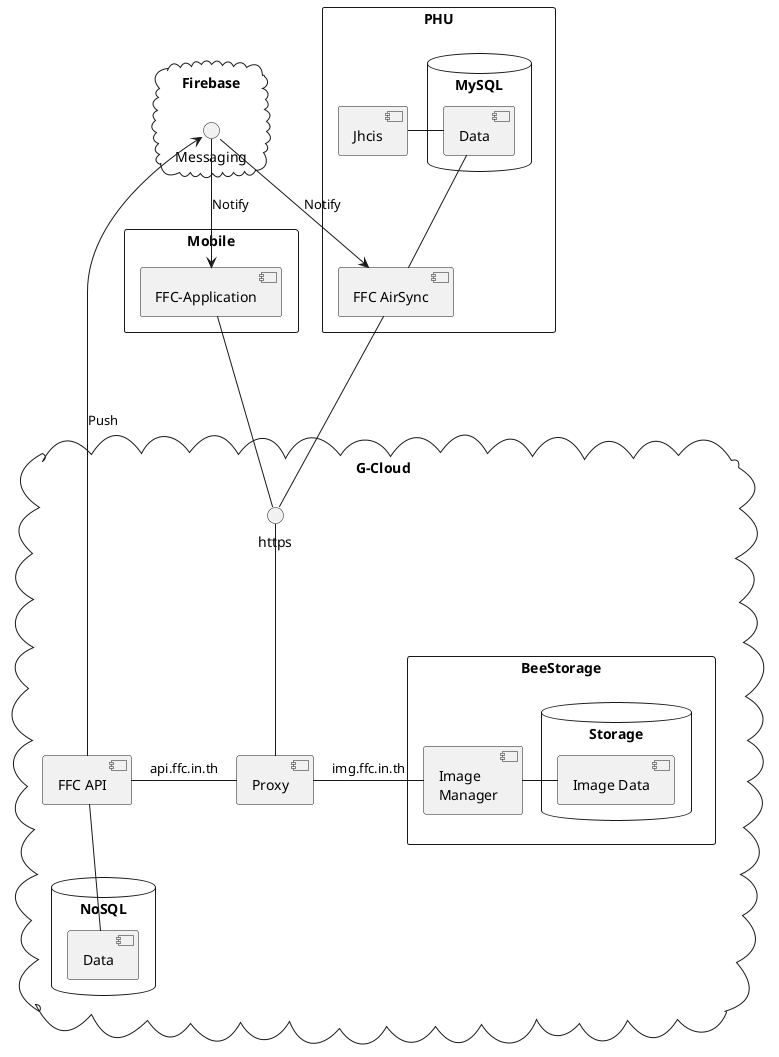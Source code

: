 @startuml

skinparam monochrome true
skinparam componentStyle uml2

rectangle "PHU" {
    [FFC AirSync] as AirSync
    [Jhcis]
    database "MySQL" {
        [Data] as JDB
    }
    AirSync -up- JDB
    JDB - Jhcis
}

cloud G-Cloud {
  [Proxy]
  [FFC API] as API
  database "NoSQL" {
    [Data]
  }
  rectangle "BeeStorage" {
      [Image\nManager] as Img
       database "Storage" {
          [Image Data] as ImgData
       }
       Img - ImgData
  }

  [Proxy] -up-- https
  Proxy - API : api.ffc.in.th
  Proxy - Img : img.ffc.in.th
  API -- Data

}

cloud Firebase {
   () Messaging
}

rectangle Mobile {
    [FFC-Application] as app
}

API --> Messaging : Push
Messaging --> app : Notify
Messaging ---> AirSync : Notify


AirSync --- https
app --- https

@enduml
